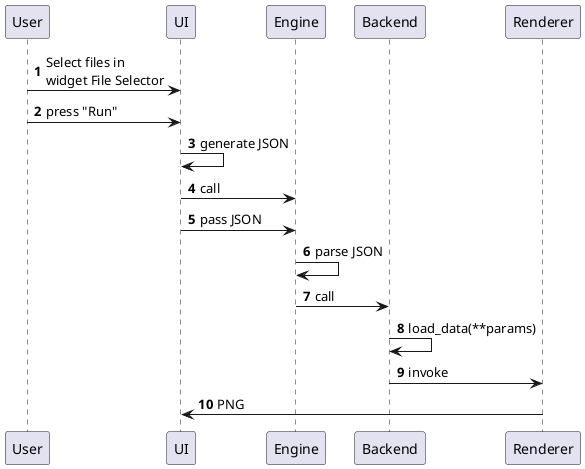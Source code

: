 @startuml
'https://plantuml.com/sequence-diagram

autonumber

"User" -> "UI" : Select files in\nwidget File Selector
"User" -> "UI" : press "Run"
"UI"   -> "UI" : generate JSON
"UI"   -> "Engine" : call
"UI"   -> "Engine" : pass JSON
"Engine" -> "Engine" : parse JSON
"Engine" -> "Backend" : call
"Backend"  -> "Backend": load_data(**params)
"Backend"  -> "Renderer": invoke
"Renderer" -> "UI":  PNG

@enduml
